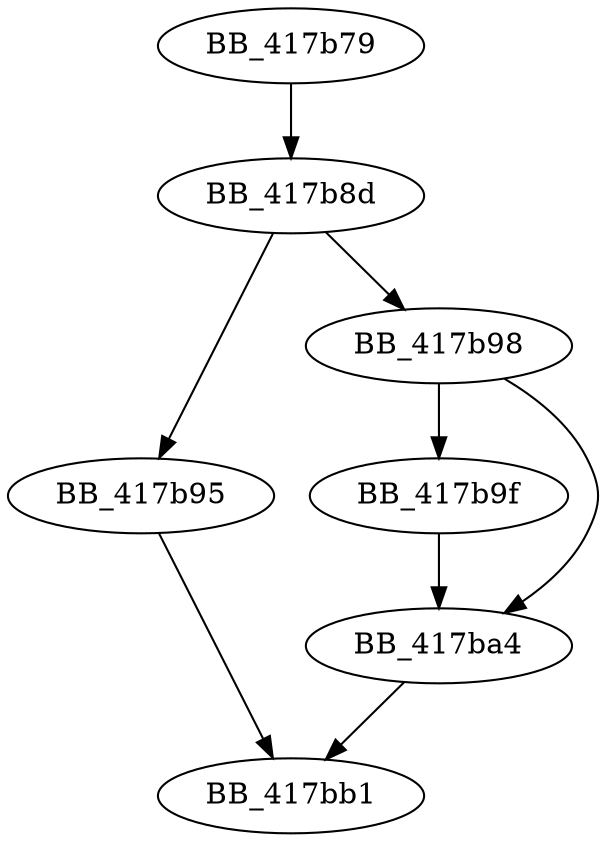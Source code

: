 DiGraph __Mtx_init{
BB_417b79->BB_417b8d
BB_417b8d->BB_417b95
BB_417b8d->BB_417b98
BB_417b95->BB_417bb1
BB_417b98->BB_417b9f
BB_417b98->BB_417ba4
BB_417b9f->BB_417ba4
BB_417ba4->BB_417bb1
}
